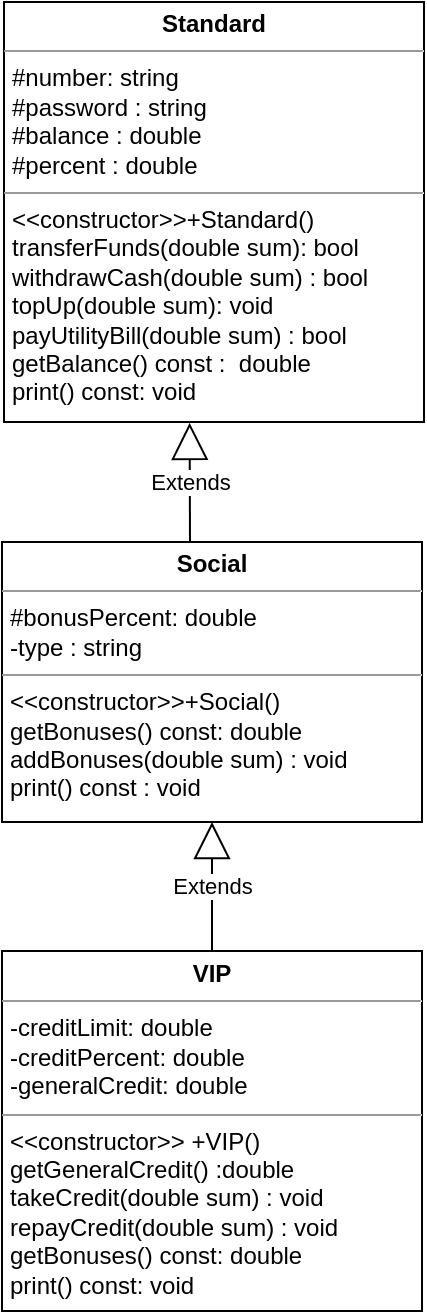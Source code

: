 <mxfile version="20.3.0" type="device"><diagram id="C5RBs43oDa-KdzZeNtuy" name="Page-1"><mxGraphModel dx="1298" dy="796" grid="1" gridSize="10" guides="1" tooltips="1" connect="1" arrows="1" fold="1" page="1" pageScale="1" pageWidth="827" pageHeight="1169" math="0" shadow="0"><root><mxCell id="WIyWlLk6GJQsqaUBKTNV-0"/><mxCell id="WIyWlLk6GJQsqaUBKTNV-1" parent="WIyWlLk6GJQsqaUBKTNV-0"/><mxCell id="t81ZtpZ46_DWl0Wn6rdV-0" value="&lt;p style=&quot;margin:0px;margin-top:4px;text-align:center;&quot;&gt;&lt;b&gt;Standard&lt;/b&gt;&lt;/p&gt;&lt;hr size=&quot;1&quot;&gt;&lt;p style=&quot;margin:0px;margin-left:4px;&quot;&gt;#number: string&lt;/p&gt;&lt;p style=&quot;margin:0px;margin-left:4px;&quot;&gt;#password : string&amp;nbsp;&lt;/p&gt;&lt;p style=&quot;margin:0px;margin-left:4px;&quot;&gt;#balance : double&amp;nbsp;&lt;/p&gt;&lt;p style=&quot;margin:0px;margin-left:4px;&quot;&gt;#percent : double&lt;/p&gt;&lt;hr size=&quot;1&quot;&gt;&lt;p style=&quot;margin:0px;margin-left:4px;&quot;&gt;&amp;lt;&amp;lt;constructor&amp;gt;&amp;gt;+Standard()&lt;/p&gt;&lt;p style=&quot;margin:0px;margin-left:4px;&quot;&gt;transferFunds(double sum): bool&lt;/p&gt;&lt;p style=&quot;margin:0px;margin-left:4px;&quot;&gt;withdrawCash(double sum) : bool&lt;/p&gt;&lt;p style=&quot;margin:0px;margin-left:4px;&quot;&gt;topUp(double sum): void&lt;/p&gt;&lt;p style=&quot;margin:0px;margin-left:4px;&quot;&gt;payUtilityBill(double sum) : bool&lt;/p&gt;&lt;p style=&quot;margin:0px;margin-left:4px;&quot;&gt;getBalance() const :&amp;nbsp; double&lt;/p&gt;&lt;p style=&quot;margin:0px;margin-left:4px;&quot;&gt;print() const: void&lt;/p&gt;&lt;p style=&quot;margin:0px;margin-left:4px;&quot;&gt;&lt;br&gt;&lt;/p&gt;" style="verticalAlign=top;align=left;overflow=fill;fontSize=12;fontFamily=Helvetica;html=1;" vertex="1" parent="WIyWlLk6GJQsqaUBKTNV-1"><mxGeometry x="310" y="20" width="210" height="210" as="geometry"/></mxCell><mxCell id="t81ZtpZ46_DWl0Wn6rdV-1" value="&lt;p style=&quot;margin:0px;margin-top:4px;text-align:center;&quot;&gt;&lt;b&gt;Social&lt;/b&gt;&lt;/p&gt;&lt;hr size=&quot;1&quot;&gt;&lt;p style=&quot;margin:0px;margin-left:4px;&quot;&gt;#bonusPercent: double&lt;/p&gt;&lt;p style=&quot;margin:0px;margin-left:4px;&quot;&gt;-type : string&lt;/p&gt;&lt;hr size=&quot;1&quot;&gt;&lt;p style=&quot;margin:0px;margin-left:4px;&quot;&gt;&amp;lt;&amp;lt;constructor&amp;gt;&amp;gt;+Social()&lt;/p&gt;&lt;p style=&quot;margin:0px;margin-left:4px;&quot;&gt;getBonuses() const: double&amp;nbsp;&lt;/p&gt;&lt;p style=&quot;margin:0px;margin-left:4px;&quot;&gt;addBonuses(double sum) : void&lt;/p&gt;&lt;p style=&quot;margin:0px;margin-left:4px;&quot;&gt;print() const : void&amp;nbsp;&lt;/p&gt;&lt;p style=&quot;margin:0px;margin-left:4px;&quot;&gt;&lt;br&gt;&lt;/p&gt;" style="verticalAlign=top;align=left;overflow=fill;fontSize=12;fontFamily=Helvetica;html=1;" vertex="1" parent="WIyWlLk6GJQsqaUBKTNV-1"><mxGeometry x="309" y="290" width="210" height="140" as="geometry"/></mxCell><mxCell id="t81ZtpZ46_DWl0Wn6rdV-2" value="&lt;p style=&quot;margin:0px;margin-top:4px;text-align:center;&quot;&gt;&lt;b&gt;VIP&lt;/b&gt;&lt;/p&gt;&lt;hr size=&quot;1&quot;&gt;&lt;p style=&quot;margin:0px;margin-left:4px;&quot;&gt;-creditLimit: double&amp;nbsp;&lt;/p&gt;&lt;p style=&quot;margin:0px;margin-left:4px;&quot;&gt;-creditPercent: double&lt;/p&gt;&lt;p style=&quot;margin:0px;margin-left:4px;&quot;&gt;-generalCredit: double&lt;/p&gt;&lt;hr size=&quot;1&quot;&gt;&lt;p style=&quot;margin:0px;margin-left:4px;&quot;&gt;&amp;lt;&amp;lt;constructor&amp;gt;&amp;gt; +VIP()&lt;/p&gt;&lt;p style=&quot;margin:0px;margin-left:4px;&quot;&gt;getGeneralCredit() :double&lt;/p&gt;&lt;p style=&quot;margin:0px;margin-left:4px;&quot;&gt;takeCredit(double sum) : void&lt;/p&gt;&lt;p style=&quot;margin:0px;margin-left:4px;&quot;&gt;repayCredit(double sum) : void&lt;/p&gt;&lt;p style=&quot;margin:0px;margin-left:4px;&quot;&gt;getBonuses() const: double&lt;/p&gt;&lt;p style=&quot;margin:0px;margin-left:4px;&quot;&gt;print() const: void&lt;/p&gt;" style="verticalAlign=top;align=left;overflow=fill;fontSize=12;fontFamily=Helvetica;html=1;" vertex="1" parent="WIyWlLk6GJQsqaUBKTNV-1"><mxGeometry x="309" y="494.5" width="210" height="180" as="geometry"/></mxCell><mxCell id="t81ZtpZ46_DWl0Wn6rdV-3" style="edgeStyle=orthogonalEdgeStyle;rounded=0;orthogonalLoop=1;jettySize=auto;html=1;exitX=0.5;exitY=1;exitDx=0;exitDy=0;" edge="1" parent="WIyWlLk6GJQsqaUBKTNV-1" source="t81ZtpZ46_DWl0Wn6rdV-1" target="t81ZtpZ46_DWl0Wn6rdV-1"><mxGeometry relative="1" as="geometry"/></mxCell><mxCell id="t81ZtpZ46_DWl0Wn6rdV-4" value="Extends" style="endArrow=block;endSize=16;endFill=0;html=1;rounded=0;entryX=0.442;entryY=1.002;entryDx=0;entryDy=0;entryPerimeter=0;" edge="1" parent="WIyWlLk6GJQsqaUBKTNV-1" target="t81ZtpZ46_DWl0Wn6rdV-0"><mxGeometry width="160" relative="1" as="geometry"><mxPoint x="403" y="290" as="sourcePoint"/><mxPoint x="360" y="260" as="targetPoint"/></mxGeometry></mxCell><mxCell id="t81ZtpZ46_DWl0Wn6rdV-5" value="Extends" style="endArrow=block;endSize=16;endFill=0;html=1;rounded=0;exitX=0.5;exitY=0;exitDx=0;exitDy=0;entryX=0.5;entryY=1;entryDx=0;entryDy=0;" edge="1" parent="WIyWlLk6GJQsqaUBKTNV-1" source="t81ZtpZ46_DWl0Wn6rdV-2" target="t81ZtpZ46_DWl0Wn6rdV-1"><mxGeometry width="160" relative="1" as="geometry"><mxPoint x="490" y="460" as="sourcePoint"/><mxPoint x="650" y="460" as="targetPoint"/></mxGeometry></mxCell></root></mxGraphModel></diagram></mxfile>